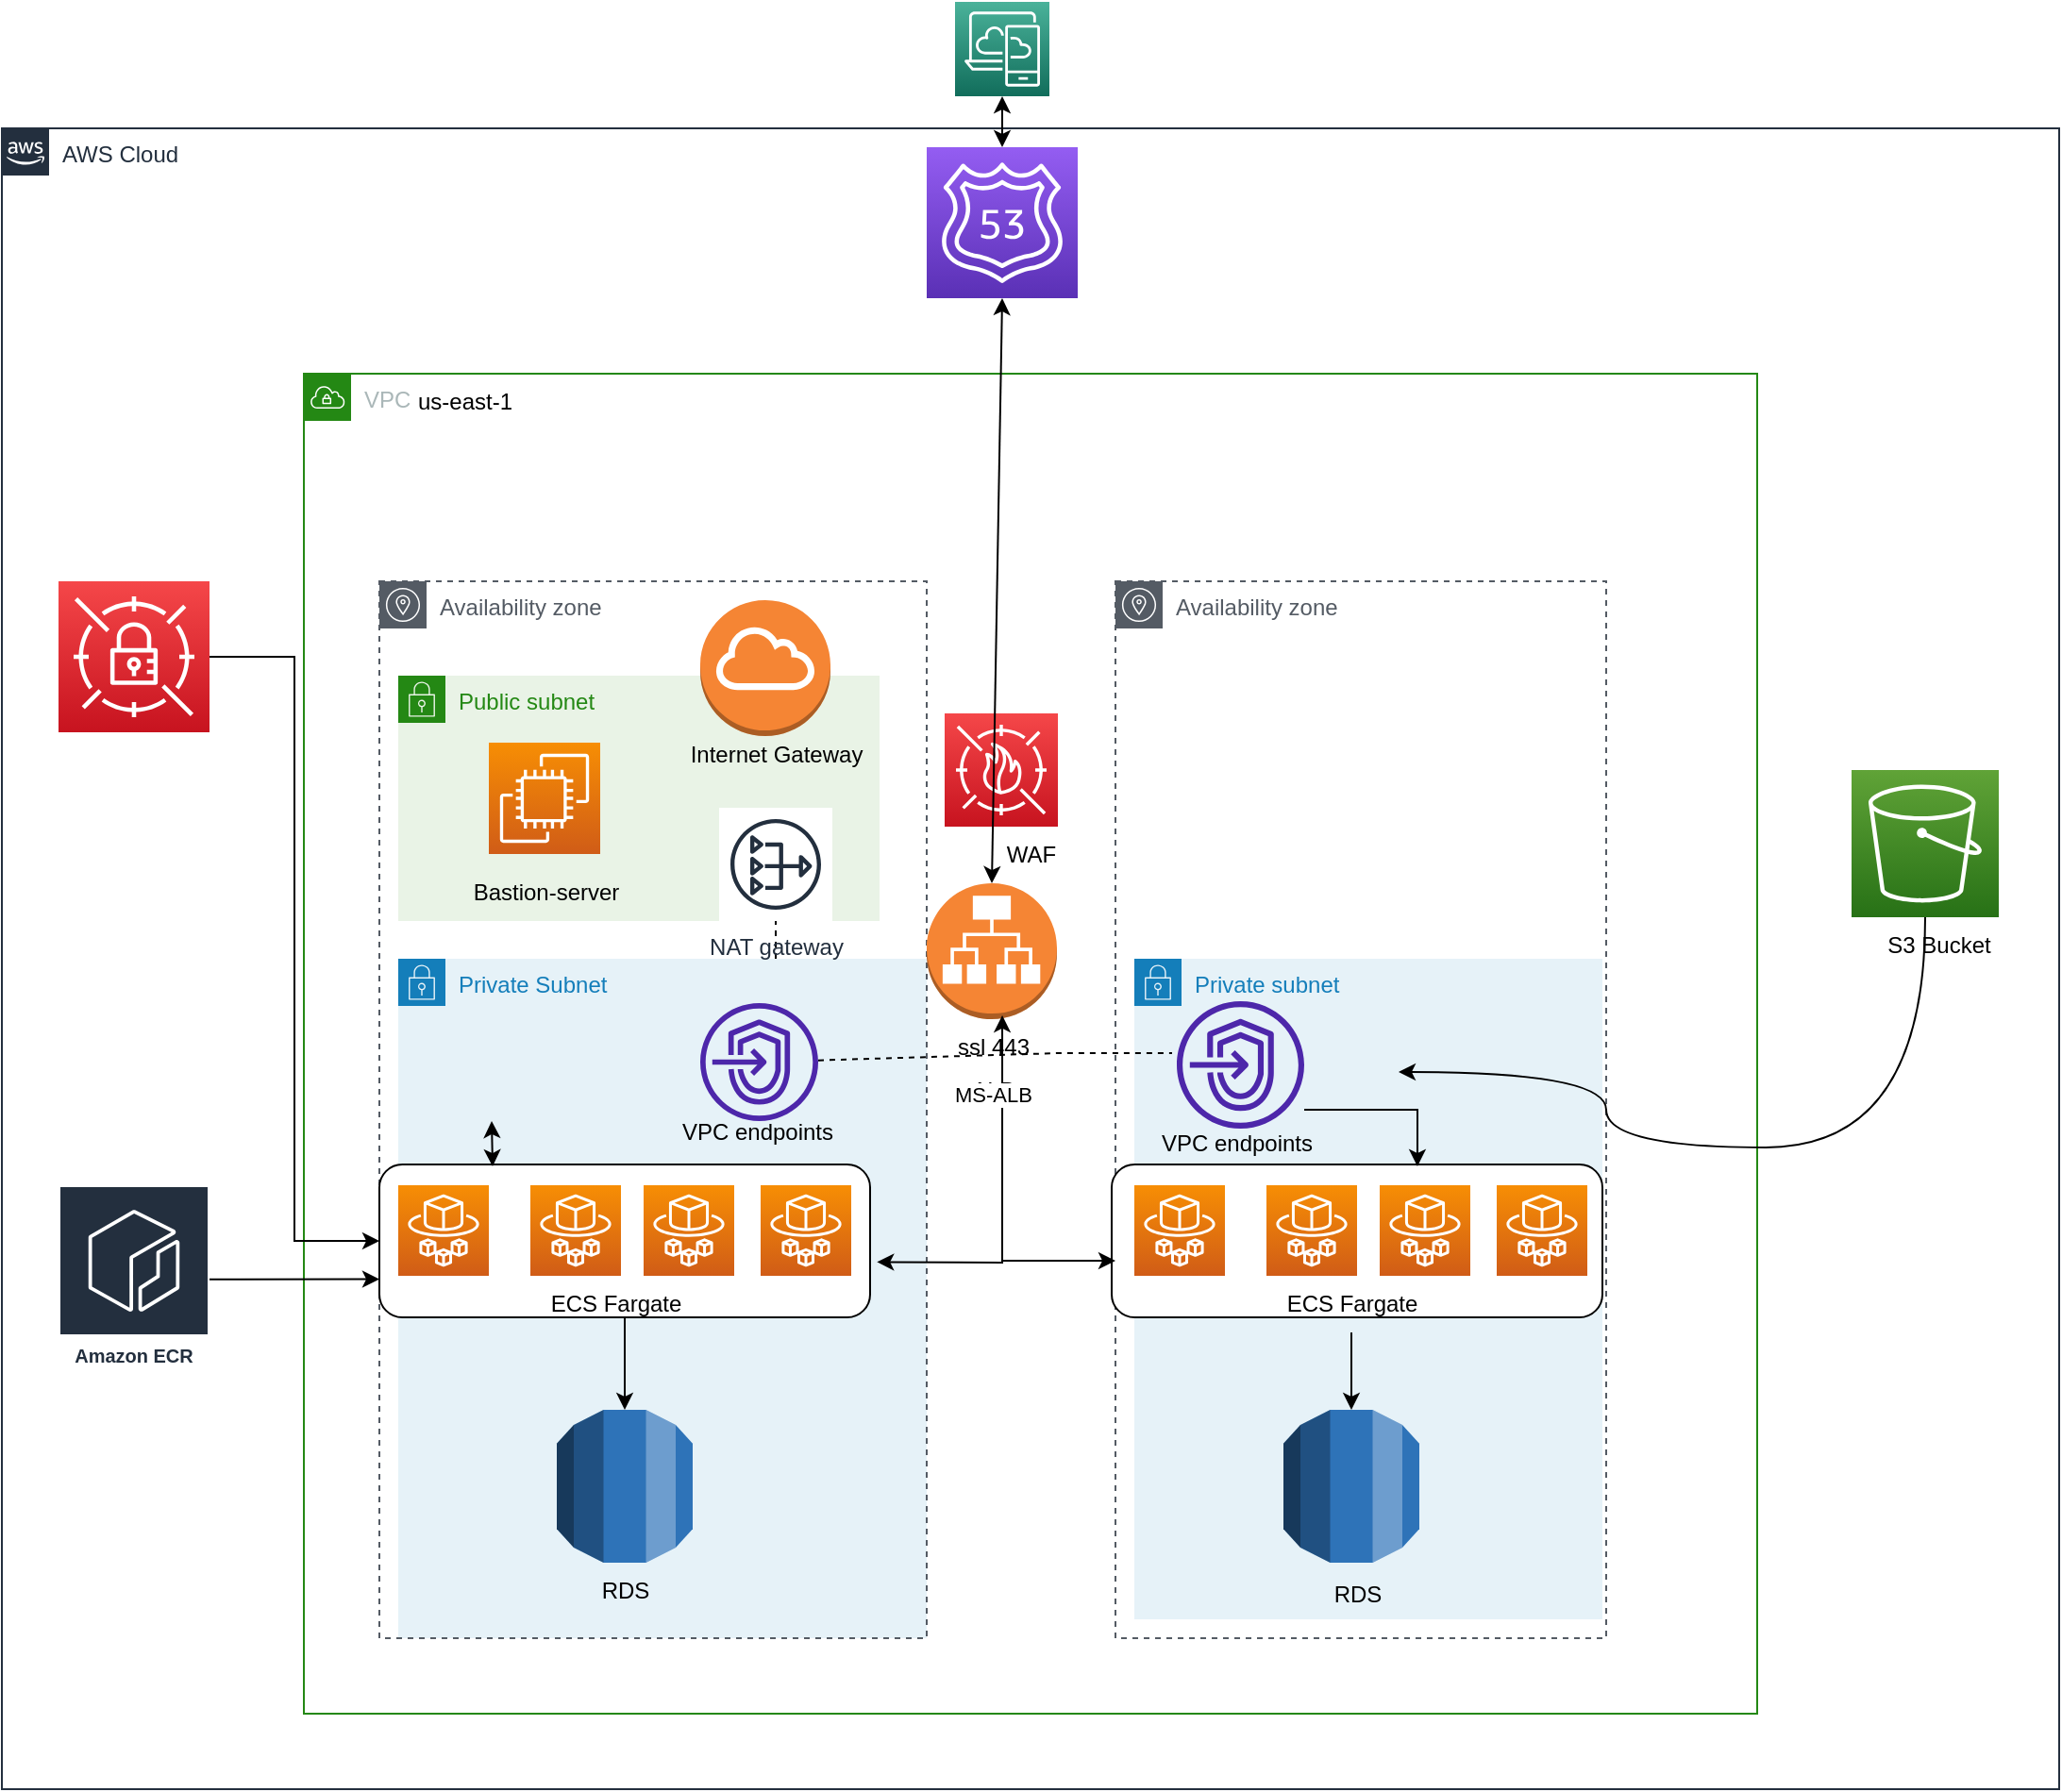<mxfile version="24.4.0" type="device">
  <diagram id="Ht1M8jgEwFfnCIfOTk4-" name="Page-1">
    <mxGraphModel dx="1313" dy="1727" grid="1" gridSize="10" guides="1" tooltips="1" connect="1" arrows="1" fold="1" page="1" pageScale="1" pageWidth="1169" pageHeight="827" math="0" shadow="0">
      <root>
        <mxCell id="0" />
        <mxCell id="1" parent="0" />
        <mxCell id="UEzPUAAOIrF-is8g5C7q-175" value="AWS Cloud" style="points=[[0,0],[0.25,0],[0.5,0],[0.75,0],[1,0],[1,0.25],[1,0.5],[1,0.75],[1,1],[0.75,1],[0.5,1],[0.25,1],[0,1],[0,0.75],[0,0.5],[0,0.25]];outlineConnect=0;gradientColor=none;html=1;whiteSpace=wrap;fontSize=12;fontStyle=0;shape=mxgraph.aws4.group;grIcon=mxgraph.aws4.group_aws_cloud_alt;strokeColor=#232F3E;fillColor=none;verticalAlign=top;align=left;spacingLeft=30;fontColor=#232F3E;dashed=0;labelBackgroundColor=#ffffff;container=1;pointerEvents=0;collapsible=0;recursiveResize=0;" parent="1" vertex="1">
          <mxGeometry x="70" y="-760" width="1090" height="880" as="geometry" />
        </mxCell>
        <mxCell id="S1eIZQToErscqUUK1vJn-3" value="VPC" style="points=[[0,0],[0.25,0],[0.5,0],[0.75,0],[1,0],[1,0.25],[1,0.5],[1,0.75],[1,1],[0.75,1],[0.5,1],[0.25,1],[0,1],[0,0.75],[0,0.5],[0,0.25]];outlineConnect=0;gradientColor=none;html=1;whiteSpace=wrap;fontSize=12;fontStyle=0;container=1;pointerEvents=0;collapsible=0;recursiveResize=0;shape=mxgraph.aws4.group;grIcon=mxgraph.aws4.group_vpc;strokeColor=#248814;fillColor=none;verticalAlign=top;align=left;spacingLeft=30;fontColor=#AAB7B8;dashed=0;" parent="UEzPUAAOIrF-is8g5C7q-175" vertex="1">
          <mxGeometry x="160" y="130" width="770" height="710" as="geometry" />
        </mxCell>
        <mxCell id="S1eIZQToErscqUUK1vJn-5" value="Private Subnet" style="points=[[0,0],[0.25,0],[0.5,0],[0.75,0],[1,0],[1,0.25],[1,0.5],[1,0.75],[1,1],[0.75,1],[0.5,1],[0.25,1],[0,1],[0,0.75],[0,0.5],[0,0.25]];outlineConnect=0;gradientColor=none;html=1;whiteSpace=wrap;fontSize=12;fontStyle=0;container=1;pointerEvents=0;collapsible=0;recursiveResize=0;shape=mxgraph.aws4.group;grIcon=mxgraph.aws4.group_security_group;grStroke=0;strokeColor=#147EBA;fillColor=#E6F2F8;verticalAlign=top;align=left;spacingLeft=30;fontColor=#147EBA;dashed=0;" parent="S1eIZQToErscqUUK1vJn-3" vertex="1">
          <mxGeometry x="50" y="310" width="280" height="360" as="geometry" />
        </mxCell>
        <mxCell id="S1eIZQToErscqUUK1vJn-12" value="Availability zone" style="sketch=0;outlineConnect=0;gradientColor=none;html=1;whiteSpace=wrap;fontSize=12;fontStyle=0;shape=mxgraph.aws4.group;grIcon=mxgraph.aws4.group_availability_zone;strokeColor=#545B64;fillColor=none;verticalAlign=top;align=left;spacingLeft=30;fontColor=#545B64;dashed=1;" parent="S1eIZQToErscqUUK1vJn-5" vertex="1">
          <mxGeometry x="-10" y="-200" width="290" height="560" as="geometry" />
        </mxCell>
        <mxCell id="S1eIZQToErscqUUK1vJn-37" value="Public subnet" style="points=[[0,0],[0.25,0],[0.5,0],[0.75,0],[1,0],[1,0.25],[1,0.5],[1,0.75],[1,1],[0.75,1],[0.5,1],[0.25,1],[0,1],[0,0.75],[0,0.5],[0,0.25]];outlineConnect=0;gradientColor=none;html=1;whiteSpace=wrap;fontSize=12;fontStyle=0;container=1;pointerEvents=0;collapsible=0;recursiveResize=0;shape=mxgraph.aws4.group;grIcon=mxgraph.aws4.group_security_group;grStroke=0;strokeColor=#248814;fillColor=#E9F3E6;verticalAlign=top;align=left;spacingLeft=30;fontColor=#248814;dashed=0;" parent="S1eIZQToErscqUUK1vJn-5" vertex="1">
          <mxGeometry y="-150" width="255" height="130" as="geometry" />
        </mxCell>
        <mxCell id="S1eIZQToErscqUUK1vJn-81" value="" style="sketch=0;points=[[0,0,0],[0.25,0,0],[0.5,0,0],[0.75,0,0],[1,0,0],[0,1,0],[0.25,1,0],[0.5,1,0],[0.75,1,0],[1,1,0],[0,0.25,0],[0,0.5,0],[0,0.75,0],[1,0.25,0],[1,0.5,0],[1,0.75,0]];outlineConnect=0;fontColor=#232F3E;gradientColor=#F78E04;gradientDirection=north;fillColor=#D05C17;strokeColor=#ffffff;dashed=0;verticalLabelPosition=bottom;verticalAlign=top;align=center;html=1;fontSize=12;fontStyle=0;aspect=fixed;shape=mxgraph.aws4.resourceIcon;resIcon=mxgraph.aws4.ec2;" parent="S1eIZQToErscqUUK1vJn-37" vertex="1">
          <mxGeometry x="48" y="35.5" width="59" height="59" as="geometry" />
        </mxCell>
        <mxCell id="S1eIZQToErscqUUK1vJn-82" value="Bastion-server&lt;br&gt;" style="text;html=1;align=center;verticalAlign=middle;resizable=0;points=[];autosize=1;strokeColor=none;fillColor=none;" parent="S1eIZQToErscqUUK1vJn-37" vertex="1">
          <mxGeometry x="27.5" y="100" width="100" height="30" as="geometry" />
        </mxCell>
        <mxCell id="S1eIZQToErscqUUK1vJn-103" value="Internet Gateway&lt;br&gt;" style="text;html=1;align=center;verticalAlign=middle;resizable=0;points=[];autosize=1;strokeColor=none;fillColor=none;" parent="S1eIZQToErscqUUK1vJn-37" vertex="1">
          <mxGeometry x="145" y="27" width="110" height="30" as="geometry" />
        </mxCell>
        <mxCell id="S1eIZQToErscqUUK1vJn-45" value="" style="rounded=1;whiteSpace=wrap;html=1;" parent="S1eIZQToErscqUUK1vJn-5" vertex="1">
          <mxGeometry x="-10" y="109" width="260" height="81" as="geometry" />
        </mxCell>
        <mxCell id="S1eIZQToErscqUUK1vJn-62" value="" style="endArrow=classic;startArrow=classic;html=1;rounded=0;entryX=0.5;entryY=1;entryDx=0;entryDy=0;entryPerimeter=0;" parent="S1eIZQToErscqUUK1vJn-5" edge="1">
          <mxGeometry width="50" height="50" relative="1" as="geometry">
            <mxPoint x="50" y="110" as="sourcePoint" />
            <mxPoint x="49.5" y="86" as="targetPoint" />
          </mxGeometry>
        </mxCell>
        <mxCell id="S1eIZQToErscqUUK1vJn-83" value="" style="sketch=0;outlineConnect=0;fontColor=#232F3E;gradientColor=none;fillColor=#4D27AA;strokeColor=none;dashed=0;verticalLabelPosition=bottom;verticalAlign=top;align=center;html=1;fontSize=12;fontStyle=0;aspect=fixed;pointerEvents=1;shape=mxgraph.aws4.endpoints;" parent="S1eIZQToErscqUUK1vJn-5" vertex="1">
          <mxGeometry x="160" y="23.5" width="62.5" height="62.5" as="geometry" />
        </mxCell>
        <mxCell id="S1eIZQToErscqUUK1vJn-90" value="VPC endpoints&lt;br&gt;&lt;br&gt;" style="text;html=1;align=center;verticalAlign=middle;resizable=0;points=[];autosize=1;strokeColor=none;fillColor=none;" parent="S1eIZQToErscqUUK1vJn-5" vertex="1">
          <mxGeometry x="140" y="79" width="100" height="40" as="geometry" />
        </mxCell>
        <mxCell id="S1eIZQToErscqUUK1vJn-22" value="RDS" style="text;html=1;align=center;verticalAlign=middle;resizable=0;points=[];autosize=1;strokeColor=none;fillColor=none;" parent="S1eIZQToErscqUUK1vJn-5" vertex="1">
          <mxGeometry x="95" y="320" width="50" height="30" as="geometry" />
        </mxCell>
        <mxCell id="HV3YZ5zd9KJwaK8PfF7S-1" value="" style="outlineConnect=0;dashed=0;verticalLabelPosition=bottom;verticalAlign=top;align=center;html=1;shape=mxgraph.aws3.rds;fillColor=#2E73B8;gradientColor=none;" vertex="1" parent="S1eIZQToErscqUUK1vJn-5">
          <mxGeometry x="84" y="239" width="72" height="81" as="geometry" />
        </mxCell>
        <mxCell id="S1eIZQToErscqUUK1vJn-13" value="us-east-1" style="text;html=1;align=center;verticalAlign=middle;resizable=0;points=[];autosize=1;strokeColor=none;fillColor=none;" parent="S1eIZQToErscqUUK1vJn-3" vertex="1">
          <mxGeometry x="50" width="70" height="30" as="geometry" />
        </mxCell>
        <mxCell id="S1eIZQToErscqUUK1vJn-25" value="Availability zone" style="sketch=0;outlineConnect=0;gradientColor=none;html=1;whiteSpace=wrap;fontSize=12;fontStyle=0;shape=mxgraph.aws4.group;grIcon=mxgraph.aws4.group_availability_zone;strokeColor=#545B64;fillColor=none;verticalAlign=top;align=left;spacingLeft=30;fontColor=#545B64;dashed=1;" parent="S1eIZQToErscqUUK1vJn-3" vertex="1">
          <mxGeometry x="430" y="110" width="260" height="560" as="geometry" />
        </mxCell>
        <mxCell id="S1eIZQToErscqUUK1vJn-24" value="" style="outlineConnect=0;dashed=0;verticalLabelPosition=bottom;verticalAlign=top;align=center;html=1;shape=mxgraph.aws3.application_load_balancer;fillColor=#F58534;gradientColor=none;" parent="S1eIZQToErscqUUK1vJn-3" vertex="1">
          <mxGeometry x="330" y="270" width="69" height="72" as="geometry" />
        </mxCell>
        <mxCell id="S1eIZQToErscqUUK1vJn-34" value="Private subnet" style="points=[[0,0],[0.25,0],[0.5,0],[0.75,0],[1,0],[1,0.25],[1,0.5],[1,0.75],[1,1],[0.75,1],[0.5,1],[0.25,1],[0,1],[0,0.75],[0,0.5],[0,0.25]];outlineConnect=0;gradientColor=none;html=1;whiteSpace=wrap;fontSize=12;fontStyle=0;container=1;pointerEvents=0;collapsible=0;recursiveResize=0;shape=mxgraph.aws4.group;grIcon=mxgraph.aws4.group_security_group;grStroke=0;strokeColor=#147EBA;fillColor=#E6F2F8;verticalAlign=top;align=left;spacingLeft=30;fontColor=#147EBA;dashed=0;" parent="S1eIZQToErscqUUK1vJn-3" vertex="1">
          <mxGeometry x="440" y="310" width="248" height="350" as="geometry" />
        </mxCell>
        <mxCell id="S1eIZQToErscqUUK1vJn-46" value="" style="rounded=1;whiteSpace=wrap;html=1;" parent="S1eIZQToErscqUUK1vJn-34" vertex="1">
          <mxGeometry x="-12" y="109" width="260" height="81" as="geometry" />
        </mxCell>
        <mxCell id="S1eIZQToErscqUUK1vJn-33" value="RDS" style="text;html=1;align=center;verticalAlign=middle;resizable=0;points=[];autosize=1;strokeColor=none;fillColor=none;" parent="S1eIZQToErscqUUK1vJn-34" vertex="1">
          <mxGeometry x="93" y="322" width="50" height="30" as="geometry" />
        </mxCell>
        <mxCell id="HV3YZ5zd9KJwaK8PfF7S-56" value="" style="outlineConnect=0;dashed=0;verticalLabelPosition=bottom;verticalAlign=top;align=center;html=1;shape=mxgraph.aws3.rds;fillColor=#2E73B8;gradientColor=none;" vertex="1" parent="S1eIZQToErscqUUK1vJn-34">
          <mxGeometry x="79" y="239" width="72" height="81" as="geometry" />
        </mxCell>
        <mxCell id="S1eIZQToErscqUUK1vJn-35" value="ALB" style="text;html=1;align=center;verticalAlign=middle;resizable=0;points=[];autosize=1;strokeColor=none;fillColor=none;" parent="S1eIZQToErscqUUK1vJn-3" vertex="1">
          <mxGeometry x="339.5" y="365" width="50" height="30" as="geometry" />
        </mxCell>
        <mxCell id="S1eIZQToErscqUUK1vJn-36" value="ssl 443&lt;br&gt;" style="text;html=1;align=center;verticalAlign=middle;resizable=0;points=[];autosize=1;strokeColor=none;fillColor=none;" parent="S1eIZQToErscqUUK1vJn-3" vertex="1">
          <mxGeometry x="334.5" y="342" width="60" height="30" as="geometry" />
        </mxCell>
        <mxCell id="S1eIZQToErscqUUK1vJn-16" value="" style="sketch=0;points=[[0,0,0],[0.25,0,0],[0.5,0,0],[0.75,0,0],[1,0,0],[0,1,0],[0.25,1,0],[0.5,1,0],[0.75,1,0],[1,1,0],[0,0.25,0],[0,0.5,0],[0,0.75,0],[1,0.25,0],[1,0.5,0],[1,0.75,0]];outlineConnect=0;fontColor=#232F3E;gradientColor=#F78E04;gradientDirection=north;fillColor=#D05C17;strokeColor=#ffffff;dashed=0;verticalLabelPosition=bottom;verticalAlign=top;align=center;html=1;fontSize=12;fontStyle=0;aspect=fixed;shape=mxgraph.aws4.resourceIcon;resIcon=mxgraph.aws4.fargate;" parent="S1eIZQToErscqUUK1vJn-3" vertex="1">
          <mxGeometry x="50" y="430" width="48" height="48" as="geometry" />
        </mxCell>
        <mxCell id="S1eIZQToErscqUUK1vJn-17" value="" style="sketch=0;points=[[0,0,0],[0.25,0,0],[0.5,0,0],[0.75,0,0],[1,0,0],[0,1,0],[0.25,1,0],[0.5,1,0],[0.75,1,0],[1,1,0],[0,0.25,0],[0,0.5,0],[0,0.75,0],[1,0.25,0],[1,0.5,0],[1,0.75,0]];outlineConnect=0;fontColor=#232F3E;gradientColor=#F78E04;gradientDirection=north;fillColor=#D05C17;strokeColor=#ffffff;dashed=0;verticalLabelPosition=bottom;verticalAlign=top;align=center;html=1;fontSize=12;fontStyle=0;aspect=fixed;shape=mxgraph.aws4.resourceIcon;resIcon=mxgraph.aws4.fargate;" parent="S1eIZQToErscqUUK1vJn-3" vertex="1">
          <mxGeometry x="120" y="430" width="48" height="48" as="geometry" />
        </mxCell>
        <mxCell id="S1eIZQToErscqUUK1vJn-18" value="" style="sketch=0;points=[[0,0,0],[0.25,0,0],[0.5,0,0],[0.75,0,0],[1,0,0],[0,1,0],[0.25,1,0],[0.5,1,0],[0.75,1,0],[1,1,0],[0,0.25,0],[0,0.5,0],[0,0.75,0],[1,0.25,0],[1,0.5,0],[1,0.75,0]];outlineConnect=0;fontColor=#232F3E;gradientColor=#F78E04;gradientDirection=north;fillColor=#D05C17;strokeColor=#ffffff;dashed=0;verticalLabelPosition=bottom;verticalAlign=top;align=center;html=1;fontSize=12;fontStyle=0;aspect=fixed;shape=mxgraph.aws4.resourceIcon;resIcon=mxgraph.aws4.fargate;" parent="S1eIZQToErscqUUK1vJn-3" vertex="1">
          <mxGeometry x="180" y="430" width="48" height="48" as="geometry" />
        </mxCell>
        <mxCell id="S1eIZQToErscqUUK1vJn-19" value="" style="sketch=0;points=[[0,0,0],[0.25,0,0],[0.5,0,0],[0.75,0,0],[1,0,0],[0,1,0],[0.25,1,0],[0.5,1,0],[0.75,1,0],[1,1,0],[0,0.25,0],[0,0.5,0],[0,0.75,0],[1,0.25,0],[1,0.5,0],[1,0.75,0]];outlineConnect=0;fontColor=#232F3E;gradientColor=#F78E04;gradientDirection=north;fillColor=#D05C17;strokeColor=#ffffff;dashed=0;verticalLabelPosition=bottom;verticalAlign=top;align=center;html=1;fontSize=12;fontStyle=0;aspect=fixed;shape=mxgraph.aws4.resourceIcon;resIcon=mxgraph.aws4.fargate;" parent="S1eIZQToErscqUUK1vJn-3" vertex="1">
          <mxGeometry x="242" y="430" width="48" height="48" as="geometry" />
        </mxCell>
        <mxCell id="HV3YZ5zd9KJwaK8PfF7S-58" value="" style="rounded=0;orthogonalLoop=1;jettySize=auto;html=1;" edge="1" parent="S1eIZQToErscqUUK1vJn-3" target="HV3YZ5zd9KJwaK8PfF7S-1">
          <mxGeometry relative="1" as="geometry">
            <mxPoint x="170" y="500" as="sourcePoint" />
          </mxGeometry>
        </mxCell>
        <mxCell id="S1eIZQToErscqUUK1vJn-20" value="ECS Fargate" style="text;html=1;align=center;verticalAlign=middle;resizable=0;points=[];autosize=1;strokeColor=none;fillColor=none;" parent="S1eIZQToErscqUUK1vJn-3" vertex="1">
          <mxGeometry x="120" y="478" width="90" height="30" as="geometry" />
        </mxCell>
        <mxCell id="S1eIZQToErscqUUK1vJn-27" value="" style="sketch=0;points=[[0,0,0],[0.25,0,0],[0.5,0,0],[0.75,0,0],[1,0,0],[0,1,0],[0.25,1,0],[0.5,1,0],[0.75,1,0],[1,1,0],[0,0.25,0],[0,0.5,0],[0,0.75,0],[1,0.25,0],[1,0.5,0],[1,0.75,0]];outlineConnect=0;fontColor=#232F3E;gradientColor=#F78E04;gradientDirection=north;fillColor=#D05C17;strokeColor=#ffffff;dashed=0;verticalLabelPosition=bottom;verticalAlign=top;align=center;html=1;fontSize=12;fontStyle=0;aspect=fixed;shape=mxgraph.aws4.resourceIcon;resIcon=mxgraph.aws4.fargate;" parent="S1eIZQToErscqUUK1vJn-3" vertex="1">
          <mxGeometry x="510" y="430" width="48" height="48" as="geometry" />
        </mxCell>
        <mxCell id="S1eIZQToErscqUUK1vJn-28" value="" style="sketch=0;points=[[0,0,0],[0.25,0,0],[0.5,0,0],[0.75,0,0],[1,0,0],[0,1,0],[0.25,1,0],[0.5,1,0],[0.75,1,0],[1,1,0],[0,0.25,0],[0,0.5,0],[0,0.75,0],[1,0.25,0],[1,0.5,0],[1,0.75,0]];outlineConnect=0;fontColor=#232F3E;gradientColor=#F78E04;gradientDirection=north;fillColor=#D05C17;strokeColor=#ffffff;dashed=0;verticalLabelPosition=bottom;verticalAlign=top;align=center;html=1;fontSize=12;fontStyle=0;aspect=fixed;shape=mxgraph.aws4.resourceIcon;resIcon=mxgraph.aws4.fargate;" parent="S1eIZQToErscqUUK1vJn-3" vertex="1">
          <mxGeometry x="440" y="430" width="48" height="48" as="geometry" />
        </mxCell>
        <mxCell id="S1eIZQToErscqUUK1vJn-29" value="" style="sketch=0;points=[[0,0,0],[0.25,0,0],[0.5,0,0],[0.75,0,0],[1,0,0],[0,1,0],[0.25,1,0],[0.5,1,0],[0.75,1,0],[1,1,0],[0,0.25,0],[0,0.5,0],[0,0.75,0],[1,0.25,0],[1,0.5,0],[1,0.75,0]];outlineConnect=0;fontColor=#232F3E;gradientColor=#F78E04;gradientDirection=north;fillColor=#D05C17;strokeColor=#ffffff;dashed=0;verticalLabelPosition=bottom;verticalAlign=top;align=center;html=1;fontSize=12;fontStyle=0;aspect=fixed;shape=mxgraph.aws4.resourceIcon;resIcon=mxgraph.aws4.fargate;" parent="S1eIZQToErscqUUK1vJn-3" vertex="1">
          <mxGeometry x="570" y="430" width="48" height="48" as="geometry" />
        </mxCell>
        <mxCell id="S1eIZQToErscqUUK1vJn-30" value="" style="sketch=0;points=[[0,0,0],[0.25,0,0],[0.5,0,0],[0.75,0,0],[1,0,0],[0,1,0],[0.25,1,0],[0.5,1,0],[0.75,1,0],[1,1,0],[0,0.25,0],[0,0.5,0],[0,0.75,0],[1,0.25,0],[1,0.5,0],[1,0.75,0]];outlineConnect=0;fontColor=#232F3E;gradientColor=#F78E04;gradientDirection=north;fillColor=#D05C17;strokeColor=#ffffff;dashed=0;verticalLabelPosition=bottom;verticalAlign=top;align=center;html=1;fontSize=12;fontStyle=0;aspect=fixed;shape=mxgraph.aws4.resourceIcon;resIcon=mxgraph.aws4.fargate;" parent="S1eIZQToErscqUUK1vJn-3" vertex="1">
          <mxGeometry x="632" y="430" width="48" height="48" as="geometry" />
        </mxCell>
        <mxCell id="HV3YZ5zd9KJwaK8PfF7S-61" value="" style="edgeStyle=orthogonalEdgeStyle;rounded=0;orthogonalLoop=1;jettySize=auto;html=1;" edge="1" parent="S1eIZQToErscqUUK1vJn-3" source="S1eIZQToErscqUUK1vJn-32" target="HV3YZ5zd9KJwaK8PfF7S-56">
          <mxGeometry relative="1" as="geometry" />
        </mxCell>
        <mxCell id="S1eIZQToErscqUUK1vJn-32" value="ECS Fargate" style="text;html=1;align=center;verticalAlign=middle;resizable=0;points=[];autosize=1;strokeColor=none;fillColor=none;" parent="S1eIZQToErscqUUK1vJn-3" vertex="1">
          <mxGeometry x="510" y="478" width="90" height="30" as="geometry" />
        </mxCell>
        <mxCell id="S1eIZQToErscqUUK1vJn-49" value="" style="sketch=0;points=[[0,0,0],[0.25,0,0],[0.5,0,0],[0.75,0,0],[1,0,0],[0,1,0],[0.25,1,0],[0.5,1,0],[0.75,1,0],[1,1,0],[0,0.25,0],[0,0.5,0],[0,0.75,0],[1,0.25,0],[1,0.5,0],[1,0.75,0]];outlineConnect=0;fontColor=#232F3E;gradientColor=#F54749;gradientDirection=north;fillColor=#C7131F;strokeColor=#ffffff;dashed=0;verticalLabelPosition=bottom;verticalAlign=top;align=center;html=1;fontSize=12;fontStyle=0;aspect=fixed;shape=mxgraph.aws4.resourceIcon;resIcon=mxgraph.aws4.waf;" parent="S1eIZQToErscqUUK1vJn-3" vertex="1">
          <mxGeometry x="339.5" y="180" width="60" height="60" as="geometry" />
        </mxCell>
        <mxCell id="S1eIZQToErscqUUK1vJn-53" value="WAF" style="text;html=1;align=center;verticalAlign=middle;resizable=0;points=[];autosize=1;strokeColor=none;fillColor=none;" parent="S1eIZQToErscqUUK1vJn-3" vertex="1">
          <mxGeometry x="360" y="240" width="50" height="30" as="geometry" />
        </mxCell>
        <mxCell id="S1eIZQToErscqUUK1vJn-59" value="" style="endArrow=classic;startArrow=classic;html=1;rounded=0;exitX=1.014;exitY=0.638;exitDx=0;exitDy=0;exitPerimeter=0;entryX=0.592;entryY=-0.067;entryDx=0;entryDy=0;entryPerimeter=0;" parent="S1eIZQToErscqUUK1vJn-3" source="S1eIZQToErscqUUK1vJn-45" target="S1eIZQToErscqUUK1vJn-36" edge="1">
          <mxGeometry width="50" height="50" relative="1" as="geometry">
            <mxPoint x="340" y="400" as="sourcePoint" />
            <mxPoint x="390" y="350" as="targetPoint" />
            <Array as="points">
              <mxPoint x="370" y="471" />
            </Array>
          </mxGeometry>
        </mxCell>
        <mxCell id="S1eIZQToErscqUUK1vJn-64" value="MS-ALB&lt;br&gt;" style="edgeLabel;html=1;align=center;verticalAlign=middle;resizable=0;points=[];" parent="S1eIZQToErscqUUK1vJn-59" vertex="1" connectable="0">
          <mxGeometry x="0.581" y="5" relative="1" as="geometry">
            <mxPoint as="offset" />
          </mxGeometry>
        </mxCell>
        <mxCell id="S1eIZQToErscqUUK1vJn-92" style="edgeStyle=orthogonalEdgeStyle;rounded=0;orthogonalLoop=1;jettySize=auto;html=1;entryX=0.623;entryY=0.012;entryDx=0;entryDy=0;entryPerimeter=0;" parent="S1eIZQToErscqUUK1vJn-3" source="S1eIZQToErscqUUK1vJn-88" target="S1eIZQToErscqUUK1vJn-46" edge="1">
          <mxGeometry relative="1" as="geometry">
            <Array as="points">
              <mxPoint x="590" y="390" />
            </Array>
          </mxGeometry>
        </mxCell>
        <mxCell id="S1eIZQToErscqUUK1vJn-88" value="" style="sketch=0;outlineConnect=0;fontColor=#232F3E;gradientColor=none;fillColor=#4D27AA;strokeColor=none;dashed=0;verticalLabelPosition=bottom;verticalAlign=top;align=center;html=1;fontSize=12;fontStyle=0;aspect=fixed;pointerEvents=1;shape=mxgraph.aws4.endpoints;" parent="S1eIZQToErscqUUK1vJn-3" vertex="1">
          <mxGeometry x="462.5" y="332.5" width="67.5" height="67.5" as="geometry" />
        </mxCell>
        <mxCell id="S1eIZQToErscqUUK1vJn-91" value="VPC endpoints&lt;br&gt;&lt;br&gt;" style="text;html=1;align=center;verticalAlign=middle;resizable=0;points=[];autosize=1;strokeColor=none;fillColor=none;" parent="S1eIZQToErscqUUK1vJn-3" vertex="1">
          <mxGeometry x="443.75" y="395" width="100" height="40" as="geometry" />
        </mxCell>
        <mxCell id="S1eIZQToErscqUUK1vJn-73" style="edgeStyle=orthogonalEdgeStyle;curved=1;rounded=0;orthogonalLoop=1;jettySize=auto;html=1;exitX=0.5;exitY=1;exitDx=0;exitDy=0;exitPerimeter=0;" parent="UEzPUAAOIrF-is8g5C7q-175" source="S1eIZQToErscqUUK1vJn-8" edge="1">
          <mxGeometry relative="1" as="geometry">
            <mxPoint x="740" y="500" as="targetPoint" />
            <Array as="points">
              <mxPoint x="1019" y="540" />
              <mxPoint x="850" y="540" />
            </Array>
          </mxGeometry>
        </mxCell>
        <mxCell id="S1eIZQToErscqUUK1vJn-8" value="" style="sketch=0;points=[[0,0,0],[0.25,0,0],[0.5,0,0],[0.75,0,0],[1,0,0],[0,1,0],[0.25,1,0],[0.5,1,0],[0.75,1,0],[1,1,0],[0,0.25,0],[0,0.5,0],[0,0.75,0],[1,0.25,0],[1,0.5,0],[1,0.75,0]];outlineConnect=0;fontColor=#232F3E;gradientColor=#60A337;gradientDirection=north;fillColor=#277116;strokeColor=#ffffff;dashed=0;verticalLabelPosition=bottom;verticalAlign=top;align=center;html=1;fontSize=12;fontStyle=0;aspect=fixed;shape=mxgraph.aws4.resourceIcon;resIcon=mxgraph.aws4.s3;" parent="UEzPUAAOIrF-is8g5C7q-175" vertex="1">
          <mxGeometry x="980" y="340" width="78" height="78" as="geometry" />
        </mxCell>
        <mxCell id="S1eIZQToErscqUUK1vJn-63" style="edgeStyle=orthogonalEdgeStyle;rounded=0;orthogonalLoop=1;jettySize=auto;html=1;exitX=1;exitY=0.5;exitDx=0;exitDy=0;exitPerimeter=0;entryX=0;entryY=0.5;entryDx=0;entryDy=0;" parent="UEzPUAAOIrF-is8g5C7q-175" source="S1eIZQToErscqUUK1vJn-11" target="S1eIZQToErscqUUK1vJn-45" edge="1">
          <mxGeometry relative="1" as="geometry" />
        </mxCell>
        <mxCell id="S1eIZQToErscqUUK1vJn-11" value="" style="sketch=0;points=[[0,0,0],[0.25,0,0],[0.5,0,0],[0.75,0,0],[1,0,0],[0,1,0],[0.25,1,0],[0.5,1,0],[0.75,1,0],[1,1,0],[0,0.25,0],[0,0.5,0],[0,0.75,0],[1,0.25,0],[1,0.5,0],[1,0.75,0]];outlineConnect=0;fontColor=#232F3E;gradientColor=#F54749;gradientDirection=north;fillColor=#C7131F;strokeColor=#ffffff;dashed=0;verticalLabelPosition=bottom;verticalAlign=top;align=center;html=1;fontSize=12;fontStyle=0;aspect=fixed;shape=mxgraph.aws4.resourceIcon;resIcon=mxgraph.aws4.secrets_manager;" parent="UEzPUAAOIrF-is8g5C7q-175" vertex="1">
          <mxGeometry x="30" y="240" width="80" height="80" as="geometry" />
        </mxCell>
        <mxCell id="S1eIZQToErscqUUK1vJn-23" value="" style="sketch=0;points=[[0,0,0],[0.25,0,0],[0.5,0,0],[0.75,0,0],[1,0,0],[0,1,0],[0.25,1,0],[0.5,1,0],[0.75,1,0],[1,1,0],[0,0.25,0],[0,0.5,0],[0,0.75,0],[1,0.25,0],[1,0.5,0],[1,0.75,0]];outlineConnect=0;fontColor=#232F3E;gradientColor=#945DF2;gradientDirection=north;fillColor=#5A30B5;strokeColor=#ffffff;dashed=0;verticalLabelPosition=bottom;verticalAlign=top;align=center;html=1;fontSize=12;fontStyle=0;aspect=fixed;shape=mxgraph.aws4.resourceIcon;resIcon=mxgraph.aws4.route_53;" parent="UEzPUAAOIrF-is8g5C7q-175" vertex="1">
          <mxGeometry x="490" y="10" width="80" height="80" as="geometry" />
        </mxCell>
        <mxCell id="S1eIZQToErscqUUK1vJn-52" value="" style="endArrow=classic;startArrow=classic;html=1;rounded=0;entryX=0.5;entryY=1;entryDx=0;entryDy=0;entryPerimeter=0;exitX=0.5;exitY=0;exitDx=0;exitDy=0;exitPerimeter=0;" parent="UEzPUAAOIrF-is8g5C7q-175" source="S1eIZQToErscqUUK1vJn-24" target="S1eIZQToErscqUUK1vJn-23" edge="1">
          <mxGeometry width="50" height="50" relative="1" as="geometry">
            <mxPoint x="530" y="390" as="sourcePoint" />
            <mxPoint x="550" y="480" as="targetPoint" />
          </mxGeometry>
        </mxCell>
        <mxCell id="S1eIZQToErscqUUK1vJn-78" value="S3 Bucket&lt;br&gt;" style="text;html=1;align=center;verticalAlign=middle;resizable=0;points=[];autosize=1;strokeColor=none;fillColor=none;" parent="UEzPUAAOIrF-is8g5C7q-175" vertex="1">
          <mxGeometry x="986" y="418" width="80" height="30" as="geometry" />
        </mxCell>
        <mxCell id="S1eIZQToErscqUUK1vJn-101" style="edgeStyle=none;rounded=0;orthogonalLoop=1;jettySize=auto;html=1;entryX=0;entryY=0.75;entryDx=0;entryDy=0;" parent="UEzPUAAOIrF-is8g5C7q-175" source="S1eIZQToErscqUUK1vJn-100" target="S1eIZQToErscqUUK1vJn-45" edge="1">
          <mxGeometry relative="1" as="geometry" />
        </mxCell>
        <mxCell id="S1eIZQToErscqUUK1vJn-100" value="Amazon ECR" style="sketch=0;outlineConnect=0;fontColor=#232F3E;gradientColor=none;strokeColor=#ffffff;fillColor=#232F3E;dashed=0;verticalLabelPosition=middle;verticalAlign=bottom;align=center;html=1;whiteSpace=wrap;fontSize=10;fontStyle=1;spacing=3;shape=mxgraph.aws4.productIcon;prIcon=mxgraph.aws4.ecr;" parent="UEzPUAAOIrF-is8g5C7q-175" vertex="1">
          <mxGeometry x="30" y="560" width="80" height="100" as="geometry" />
        </mxCell>
        <mxCell id="UEzPUAAOIrF-is8g5C7q-201" style="edgeStyle=orthogonalEdgeStyle;rounded=0;orthogonalLoop=1;jettySize=auto;html=1;startArrow=none;startFill=0;endArrow=open;endFill=0;strokeColor=#808080;strokeWidth=2;" parent="1" edge="1">
          <mxGeometry relative="1" as="geometry">
            <mxPoint x="680" y="-450" as="targetPoint" />
          </mxGeometry>
        </mxCell>
        <mxCell id="S1eIZQToErscqUUK1vJn-54" value="" style="sketch=0;points=[[0,0,0],[0.25,0,0],[0.5,0,0],[0.75,0,0],[1,0,0],[0,1,0],[0.25,1,0],[0.5,1,0],[0.75,1,0],[1,1,0],[0,0.25,0],[0,0.5,0],[0,0.75,0],[1,0.25,0],[1,0.5,0],[1,0.75,0]];outlineConnect=0;fontColor=#232F3E;gradientColor=#4AB29A;gradientDirection=north;fillColor=#116D5B;strokeColor=#ffffff;dashed=0;verticalLabelPosition=bottom;verticalAlign=top;align=center;html=1;fontSize=12;fontStyle=0;aspect=fixed;shape=mxgraph.aws4.resourceIcon;resIcon=mxgraph.aws4.desktop_and_app_streaming;" parent="1" vertex="1">
          <mxGeometry x="575" y="-827" width="50" height="50" as="geometry" />
        </mxCell>
        <mxCell id="S1eIZQToErscqUUK1vJn-56" value="" style="endArrow=classic;startArrow=classic;html=1;rounded=0;entryX=0.5;entryY=1;entryDx=0;entryDy=0;entryPerimeter=0;exitX=0.5;exitY=0;exitDx=0;exitDy=0;exitPerimeter=0;" parent="1" source="S1eIZQToErscqUUK1vJn-23" target="S1eIZQToErscqUUK1vJn-54" edge="1">
          <mxGeometry width="50" height="50" relative="1" as="geometry">
            <mxPoint x="575" y="-720" as="sourcePoint" />
            <mxPoint x="625" y="-770" as="targetPoint" />
          </mxGeometry>
        </mxCell>
        <mxCell id="S1eIZQToErscqUUK1vJn-60" value="" style="endArrow=classic;html=1;rounded=0;entryX=0.004;entryY=0.621;entryDx=0;entryDy=0;entryPerimeter=0;" parent="1" target="S1eIZQToErscqUUK1vJn-46" edge="1">
          <mxGeometry width="50" height="50" relative="1" as="geometry">
            <mxPoint x="600" y="-160" as="sourcePoint" />
            <mxPoint x="600" y="-160" as="targetPoint" />
            <Array as="points">
              <mxPoint x="660" y="-160" />
            </Array>
          </mxGeometry>
        </mxCell>
        <mxCell id="S1eIZQToErscqUUK1vJn-95" value="" style="endArrow=none;dashed=1;html=1;rounded=0;" parent="1" source="S1eIZQToErscqUUK1vJn-83" edge="1">
          <mxGeometry width="50" height="50" relative="1" as="geometry">
            <mxPoint x="570" y="-30" as="sourcePoint" />
            <mxPoint x="690" y="-270" as="targetPoint" />
            <Array as="points">
              <mxPoint x="630" y="-270" />
              <mxPoint x="690" y="-270" />
            </Array>
          </mxGeometry>
        </mxCell>
        <mxCell id="S1eIZQToErscqUUK1vJn-99" value="" style="endArrow=none;dashed=1;html=1;rounded=0;" parent="1" target="S1eIZQToErscqUUK1vJn-89" edge="1">
          <mxGeometry width="50" height="50" relative="1" as="geometry">
            <mxPoint x="480" y="-320" as="sourcePoint" />
            <mxPoint x="620" y="-80" as="targetPoint" />
            <Array as="points">
              <mxPoint x="480" y="-320" />
            </Array>
          </mxGeometry>
        </mxCell>
        <mxCell id="S1eIZQToErscqUUK1vJn-89" value="NAT gateway" style="sketch=0;outlineConnect=0;fontColor=#232F3E;gradientColor=none;strokeColor=#232F3E;fillColor=#ffffff;dashed=0;verticalLabelPosition=bottom;verticalAlign=top;align=center;html=1;fontSize=12;fontStyle=0;aspect=fixed;shape=mxgraph.aws4.resourceIcon;resIcon=mxgraph.aws4.nat_gateway;" parent="1" vertex="1">
          <mxGeometry x="450" y="-400" width="60" height="60" as="geometry" />
        </mxCell>
        <mxCell id="S1eIZQToErscqUUK1vJn-102" value="" style="outlineConnect=0;dashed=0;verticalLabelPosition=bottom;verticalAlign=top;align=center;html=1;shape=mxgraph.aws3.internet_gateway;fillColor=#F58534;gradientColor=none;" parent="1" vertex="1">
          <mxGeometry x="440" y="-510" width="69" height="72" as="geometry" />
        </mxCell>
      </root>
    </mxGraphModel>
  </diagram>
</mxfile>
